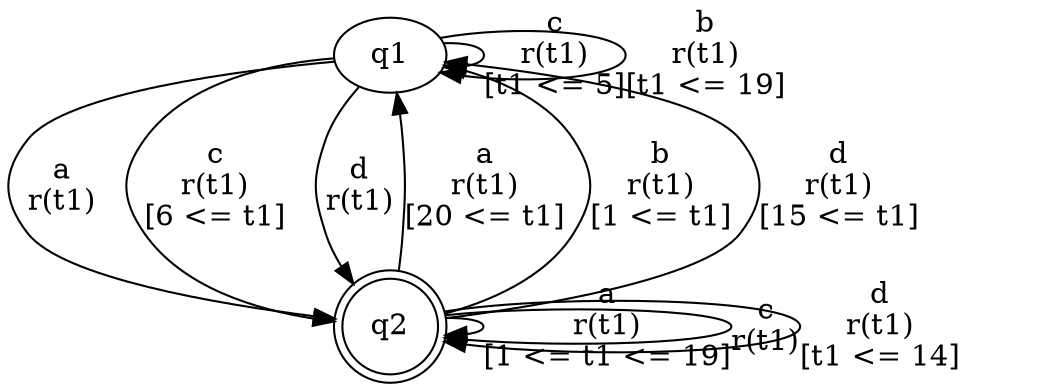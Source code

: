digraph L {
	qq1[label=q1]
	qq2[label=q2 shape=doublecircle]
	qq1 -> qq2[label="a\nr(t1)\n"]
	qq2 -> qq2[label="a\nr(t1)\n[1 <= t1 <= 19]"]
	qq2 -> qq2[label="c\nr(t1)\n"]
	qq2 -> qq2[label="d\nr(t1)\n[t1 <= 14]"]
	qq2 -> qq1[label="a\nr(t1)\n[20 <= t1]"]
	qq2 -> qq1[label="b\nr(t1)\n[1 <= t1]"]
	qq2 -> qq1[label="d\nr(t1)\n[15 <= t1]"]
	qq1 -> qq2[label="c\nr(t1)\n[6 <= t1]"]
	qq1 -> qq1[label="c\nr(t1)\n[t1 <= 5]"]
	qq1 -> qq2[label="d\nr(t1)\n"]
	qq1 -> qq1[label="b\nr(t1)\n[t1 <= 19]"]
}
